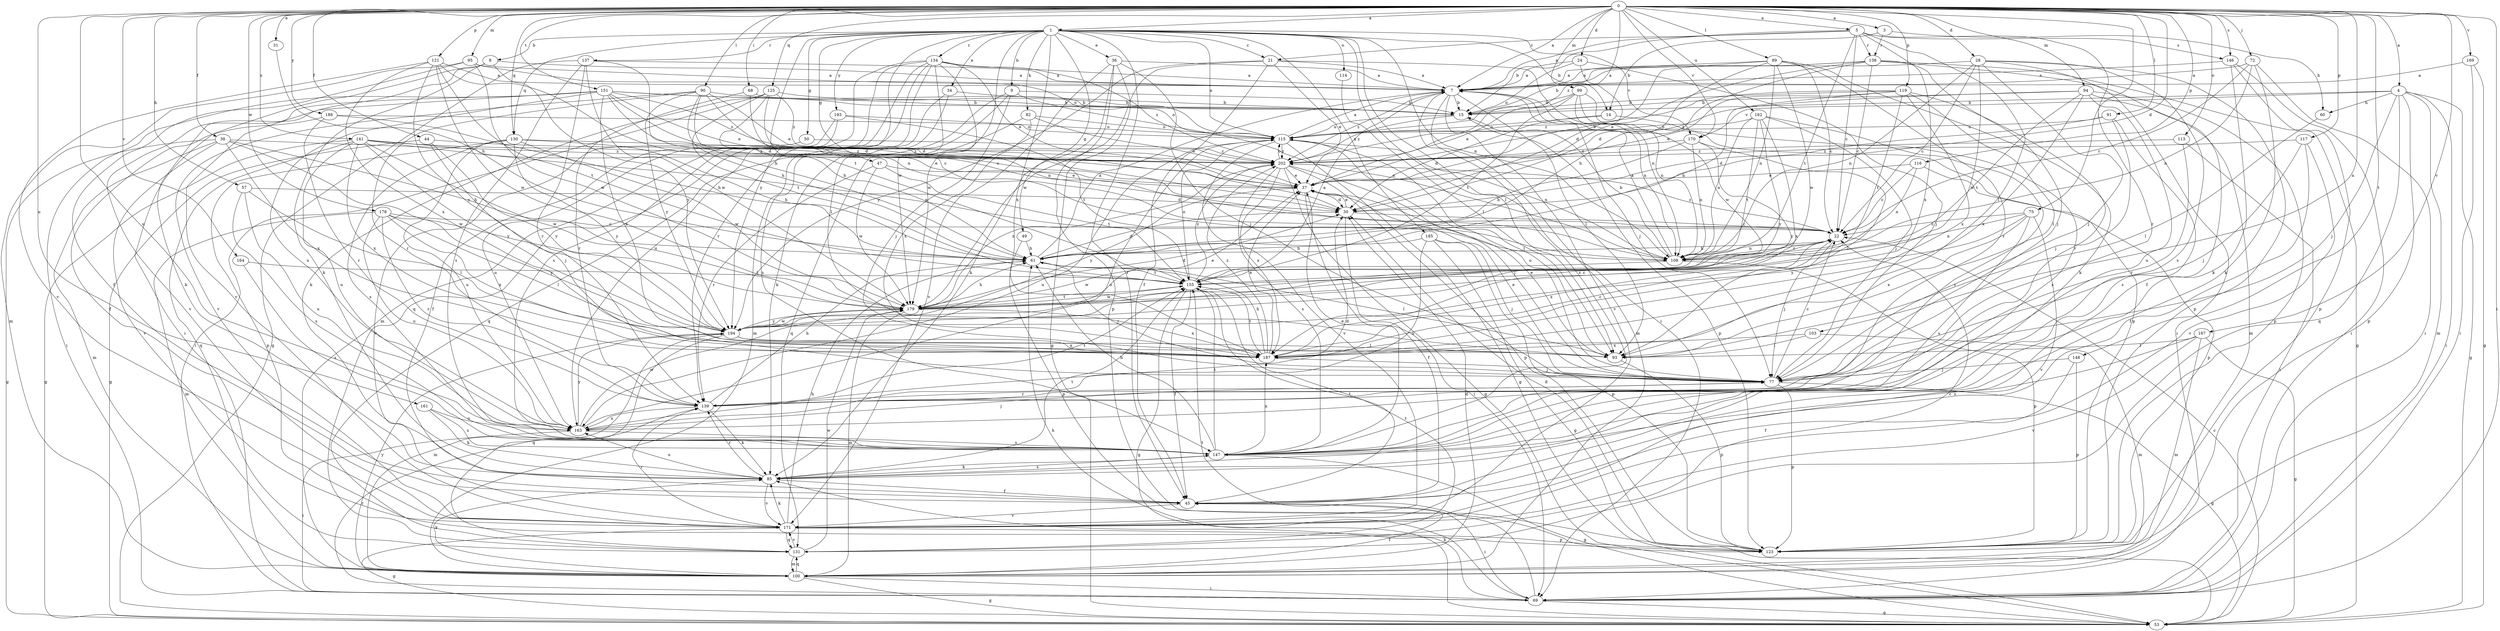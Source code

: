 strict digraph  {
0;
1;
3;
4;
5;
7;
8;
9;
14;
15;
21;
22;
24;
28;
30;
31;
34;
36;
37;
38;
44;
45;
47;
49;
50;
53;
57;
60;
61;
68;
69;
72;
75;
77;
82;
85;
89;
90;
91;
93;
94;
95;
99;
100;
103;
108;
113;
114;
115;
116;
117;
119;
121;
123;
125;
130;
131;
134;
137;
138;
139;
141;
146;
147;
148;
151;
155;
161;
162;
163;
164;
167;
169;
170;
171;
178;
179;
185;
187;
188;
193;
194;
202;
0 -> 1  [label=a];
0 -> 3  [label=a];
0 -> 4  [label=a];
0 -> 5  [label=a];
0 -> 7  [label=a];
0 -> 24  [label=d];
0 -> 28  [label=d];
0 -> 30  [label=d];
0 -> 31  [label=e];
0 -> 38  [label=f];
0 -> 44  [label=f];
0 -> 57  [label=h];
0 -> 68  [label=i];
0 -> 69  [label=i];
0 -> 72  [label=j];
0 -> 75  [label=j];
0 -> 89  [label=l];
0 -> 90  [label=l];
0 -> 91  [label=l];
0 -> 94  [label=m];
0 -> 95  [label=m];
0 -> 99  [label=m];
0 -> 103  [label=n];
0 -> 113  [label=o];
0 -> 116  [label=p];
0 -> 117  [label=p];
0 -> 119  [label=p];
0 -> 121  [label=p];
0 -> 125  [label=q];
0 -> 130  [label=q];
0 -> 141  [label=s];
0 -> 146  [label=s];
0 -> 148  [label=t];
0 -> 151  [label=t];
0 -> 161  [label=u];
0 -> 162  [label=u];
0 -> 163  [label=u];
0 -> 164  [label=v];
0 -> 167  [label=v];
0 -> 169  [label=v];
0 -> 170  [label=v];
0 -> 178  [label=w];
0 -> 188  [label=y];
0 -> 202  [label=z];
1 -> 8  [label=b];
1 -> 9  [label=b];
1 -> 14  [label=b];
1 -> 21  [label=c];
1 -> 34  [label=e];
1 -> 36  [label=e];
1 -> 45  [label=f];
1 -> 47  [label=g];
1 -> 49  [label=g];
1 -> 50  [label=g];
1 -> 69  [label=i];
1 -> 82  [label=k];
1 -> 93  [label=l];
1 -> 108  [label=n];
1 -> 114  [label=o];
1 -> 115  [label=o];
1 -> 130  [label=q];
1 -> 134  [label=r];
1 -> 137  [label=r];
1 -> 155  [label=t];
1 -> 170  [label=v];
1 -> 179  [label=w];
1 -> 185  [label=x];
1 -> 187  [label=x];
1 -> 193  [label=y];
1 -> 194  [label=y];
3 -> 14  [label=b];
3 -> 60  [label=h];
3 -> 138  [label=r];
4 -> 15  [label=b];
4 -> 53  [label=g];
4 -> 60  [label=h];
4 -> 69  [label=i];
4 -> 77  [label=j];
4 -> 100  [label=m];
4 -> 123  [label=p];
4 -> 131  [label=q];
4 -> 170  [label=v];
5 -> 7  [label=a];
5 -> 15  [label=b];
5 -> 21  [label=c];
5 -> 22  [label=c];
5 -> 93  [label=l];
5 -> 138  [label=r];
5 -> 139  [label=r];
5 -> 146  [label=s];
5 -> 155  [label=t];
5 -> 187  [label=x];
7 -> 15  [label=b];
7 -> 77  [label=j];
7 -> 93  [label=l];
7 -> 100  [label=m];
7 -> 108  [label=n];
7 -> 147  [label=s];
7 -> 171  [label=v];
7 -> 202  [label=z];
8 -> 7  [label=a];
8 -> 69  [label=i];
8 -> 85  [label=k];
8 -> 171  [label=v];
8 -> 194  [label=y];
9 -> 15  [label=b];
9 -> 77  [label=j];
9 -> 85  [label=k];
9 -> 108  [label=n];
9 -> 147  [label=s];
14 -> 30  [label=d];
14 -> 115  [label=o];
14 -> 147  [label=s];
15 -> 115  [label=o];
15 -> 123  [label=p];
15 -> 202  [label=z];
21 -> 7  [label=a];
21 -> 37  [label=e];
21 -> 45  [label=f];
21 -> 108  [label=n];
21 -> 179  [label=w];
21 -> 194  [label=y];
22 -> 61  [label=h];
22 -> 77  [label=j];
22 -> 108  [label=n];
22 -> 187  [label=x];
22 -> 202  [label=z];
24 -> 7  [label=a];
24 -> 30  [label=d];
24 -> 77  [label=j];
24 -> 115  [label=o];
28 -> 7  [label=a];
28 -> 22  [label=c];
28 -> 69  [label=i];
28 -> 77  [label=j];
28 -> 108  [label=n];
28 -> 123  [label=p];
28 -> 147  [label=s];
28 -> 179  [label=w];
30 -> 22  [label=c];
30 -> 37  [label=e];
30 -> 45  [label=f];
31 -> 61  [label=h];
34 -> 15  [label=b];
34 -> 100  [label=m];
34 -> 131  [label=q];
36 -> 7  [label=a];
36 -> 53  [label=g];
36 -> 77  [label=j];
36 -> 85  [label=k];
36 -> 123  [label=p];
36 -> 171  [label=v];
37 -> 30  [label=d];
37 -> 69  [label=i];
37 -> 194  [label=y];
38 -> 53  [label=g];
38 -> 61  [label=h];
38 -> 100  [label=m];
38 -> 171  [label=v];
38 -> 179  [label=w];
38 -> 187  [label=x];
38 -> 202  [label=z];
44 -> 53  [label=g];
44 -> 77  [label=j];
44 -> 194  [label=y];
44 -> 202  [label=z];
45 -> 69  [label=i];
45 -> 155  [label=t];
45 -> 171  [label=v];
47 -> 37  [label=e];
47 -> 139  [label=r];
47 -> 155  [label=t];
47 -> 179  [label=w];
49 -> 61  [label=h];
49 -> 123  [label=p];
50 -> 171  [label=v];
50 -> 202  [label=z];
53 -> 22  [label=c];
57 -> 30  [label=d];
57 -> 93  [label=l];
57 -> 147  [label=s];
57 -> 163  [label=u];
60 -> 93  [label=l];
61 -> 7  [label=a];
61 -> 30  [label=d];
61 -> 77  [label=j];
61 -> 93  [label=l];
61 -> 155  [label=t];
68 -> 15  [label=b];
68 -> 108  [label=n];
68 -> 139  [label=r];
69 -> 53  [label=g];
69 -> 61  [label=h];
69 -> 85  [label=k];
69 -> 139  [label=r];
69 -> 155  [label=t];
72 -> 7  [label=a];
72 -> 22  [label=c];
72 -> 69  [label=i];
72 -> 85  [label=k];
72 -> 108  [label=n];
75 -> 22  [label=c];
75 -> 108  [label=n];
75 -> 147  [label=s];
75 -> 171  [label=v];
75 -> 187  [label=x];
75 -> 194  [label=y];
77 -> 22  [label=c];
77 -> 37  [label=e];
77 -> 53  [label=g];
77 -> 115  [label=o];
77 -> 123  [label=p];
77 -> 139  [label=r];
82 -> 37  [label=e];
82 -> 115  [label=o];
82 -> 131  [label=q];
82 -> 187  [label=x];
85 -> 45  [label=f];
85 -> 139  [label=r];
85 -> 147  [label=s];
85 -> 155  [label=t];
85 -> 163  [label=u];
85 -> 171  [label=v];
89 -> 7  [label=a];
89 -> 22  [label=c];
89 -> 30  [label=d];
89 -> 37  [label=e];
89 -> 85  [label=k];
89 -> 108  [label=n];
89 -> 139  [label=r];
89 -> 179  [label=w];
90 -> 15  [label=b];
90 -> 22  [label=c];
90 -> 30  [label=d];
90 -> 37  [label=e];
90 -> 61  [label=h];
90 -> 139  [label=r];
90 -> 171  [label=v];
90 -> 194  [label=y];
91 -> 30  [label=d];
91 -> 77  [label=j];
91 -> 115  [label=o];
91 -> 147  [label=s];
93 -> 37  [label=e];
93 -> 123  [label=p];
94 -> 15  [label=b];
94 -> 100  [label=m];
94 -> 123  [label=p];
94 -> 155  [label=t];
94 -> 163  [label=u];
94 -> 187  [label=x];
94 -> 202  [label=z];
95 -> 7  [label=a];
95 -> 45  [label=f];
95 -> 100  [label=m];
95 -> 115  [label=o];
95 -> 179  [label=w];
99 -> 15  [label=b];
99 -> 37  [label=e];
99 -> 108  [label=n];
99 -> 123  [label=p];
99 -> 155  [label=t];
99 -> 179  [label=w];
100 -> 30  [label=d];
100 -> 45  [label=f];
100 -> 53  [label=g];
100 -> 69  [label=i];
100 -> 85  [label=k];
100 -> 131  [label=q];
100 -> 194  [label=y];
103 -> 93  [label=l];
103 -> 100  [label=m];
103 -> 187  [label=x];
108 -> 7  [label=a];
108 -> 15  [label=b];
108 -> 22  [label=c];
108 -> 123  [label=p];
108 -> 179  [label=w];
113 -> 69  [label=i];
113 -> 139  [label=r];
113 -> 202  [label=z];
114 -> 93  [label=l];
115 -> 7  [label=a];
115 -> 53  [label=g];
115 -> 93  [label=l];
115 -> 108  [label=n];
115 -> 163  [label=u];
115 -> 171  [label=v];
115 -> 202  [label=z];
116 -> 22  [label=c];
116 -> 37  [label=e];
116 -> 108  [label=n];
116 -> 123  [label=p];
117 -> 45  [label=f];
117 -> 77  [label=j];
117 -> 171  [label=v];
117 -> 202  [label=z];
119 -> 15  [label=b];
119 -> 37  [label=e];
119 -> 61  [label=h];
119 -> 93  [label=l];
119 -> 139  [label=r];
119 -> 155  [label=t];
119 -> 187  [label=x];
119 -> 202  [label=z];
121 -> 7  [label=a];
121 -> 108  [label=n];
121 -> 155  [label=t];
121 -> 171  [label=v];
121 -> 179  [label=w];
121 -> 187  [label=x];
121 -> 194  [label=y];
123 -> 30  [label=d];
125 -> 15  [label=b];
125 -> 30  [label=d];
125 -> 61  [label=h];
125 -> 69  [label=i];
125 -> 85  [label=k];
125 -> 155  [label=t];
125 -> 202  [label=z];
130 -> 61  [label=h];
130 -> 123  [label=p];
130 -> 147  [label=s];
130 -> 163  [label=u];
130 -> 179  [label=w];
130 -> 194  [label=y];
130 -> 202  [label=z];
131 -> 22  [label=c];
131 -> 100  [label=m];
131 -> 155  [label=t];
131 -> 171  [label=v];
131 -> 179  [label=w];
134 -> 7  [label=a];
134 -> 37  [label=e];
134 -> 93  [label=l];
134 -> 100  [label=m];
134 -> 131  [label=q];
134 -> 139  [label=r];
134 -> 147  [label=s];
134 -> 163  [label=u];
134 -> 179  [label=w];
134 -> 202  [label=z];
137 -> 7  [label=a];
137 -> 53  [label=g];
137 -> 61  [label=h];
137 -> 139  [label=r];
137 -> 147  [label=s];
137 -> 179  [label=w];
138 -> 7  [label=a];
138 -> 15  [label=b];
138 -> 22  [label=c];
138 -> 37  [label=e];
138 -> 45  [label=f];
138 -> 53  [label=g];
138 -> 61  [label=h];
138 -> 77  [label=j];
139 -> 61  [label=h];
139 -> 85  [label=k];
139 -> 155  [label=t];
139 -> 163  [label=u];
141 -> 37  [label=e];
141 -> 53  [label=g];
141 -> 108  [label=n];
141 -> 131  [label=q];
141 -> 163  [label=u];
141 -> 179  [label=w];
141 -> 187  [label=x];
141 -> 194  [label=y];
141 -> 202  [label=z];
146 -> 7  [label=a];
146 -> 69  [label=i];
146 -> 85  [label=k];
146 -> 123  [label=p];
147 -> 37  [label=e];
147 -> 53  [label=g];
147 -> 61  [label=h];
147 -> 85  [label=k];
147 -> 155  [label=t];
147 -> 187  [label=x];
148 -> 45  [label=f];
148 -> 77  [label=j];
148 -> 123  [label=p];
151 -> 15  [label=b];
151 -> 22  [label=c];
151 -> 30  [label=d];
151 -> 37  [label=e];
151 -> 69  [label=i];
151 -> 85  [label=k];
151 -> 115  [label=o];
151 -> 163  [label=u];
151 -> 171  [label=v];
151 -> 187  [label=x];
151 -> 202  [label=z];
155 -> 7  [label=a];
155 -> 45  [label=f];
155 -> 53  [label=g];
155 -> 115  [label=o];
155 -> 179  [label=w];
155 -> 202  [label=z];
161 -> 85  [label=k];
161 -> 147  [label=s];
161 -> 163  [label=u];
162 -> 77  [label=j];
162 -> 108  [label=n];
162 -> 115  [label=o];
162 -> 147  [label=s];
162 -> 155  [label=t];
162 -> 187  [label=x];
162 -> 194  [label=y];
163 -> 30  [label=d];
163 -> 69  [label=i];
163 -> 77  [label=j];
163 -> 115  [label=o];
163 -> 147  [label=s];
163 -> 179  [label=w];
163 -> 194  [label=y];
164 -> 147  [label=s];
164 -> 155  [label=t];
167 -> 53  [label=g];
167 -> 93  [label=l];
167 -> 100  [label=m];
167 -> 147  [label=s];
167 -> 171  [label=v];
169 -> 7  [label=a];
169 -> 53  [label=g];
169 -> 69  [label=i];
170 -> 61  [label=h];
170 -> 93  [label=l];
170 -> 108  [label=n];
170 -> 194  [label=y];
170 -> 202  [label=z];
171 -> 53  [label=g];
171 -> 61  [label=h];
171 -> 85  [label=k];
171 -> 123  [label=p];
171 -> 131  [label=q];
171 -> 139  [label=r];
178 -> 22  [label=c];
178 -> 93  [label=l];
178 -> 100  [label=m];
178 -> 139  [label=r];
178 -> 163  [label=u];
178 -> 187  [label=x];
178 -> 194  [label=y];
179 -> 22  [label=c];
179 -> 30  [label=d];
179 -> 61  [label=h];
179 -> 100  [label=m];
179 -> 155  [label=t];
179 -> 187  [label=x];
179 -> 194  [label=y];
179 -> 202  [label=z];
185 -> 53  [label=g];
185 -> 61  [label=h];
185 -> 77  [label=j];
185 -> 123  [label=p];
185 -> 163  [label=u];
187 -> 22  [label=c];
187 -> 37  [label=e];
187 -> 61  [label=h];
187 -> 77  [label=j];
187 -> 155  [label=t];
187 -> 202  [label=z];
188 -> 45  [label=f];
188 -> 61  [label=h];
188 -> 115  [label=o];
188 -> 139  [label=r];
193 -> 45  [label=f];
193 -> 115  [label=o];
193 -> 155  [label=t];
193 -> 163  [label=u];
194 -> 37  [label=e];
194 -> 93  [label=l];
194 -> 100  [label=m];
194 -> 131  [label=q];
194 -> 179  [label=w];
194 -> 187  [label=x];
202 -> 37  [label=e];
202 -> 53  [label=g];
202 -> 77  [label=j];
202 -> 115  [label=o];
202 -> 123  [label=p];
202 -> 147  [label=s];
202 -> 187  [label=x];
}
